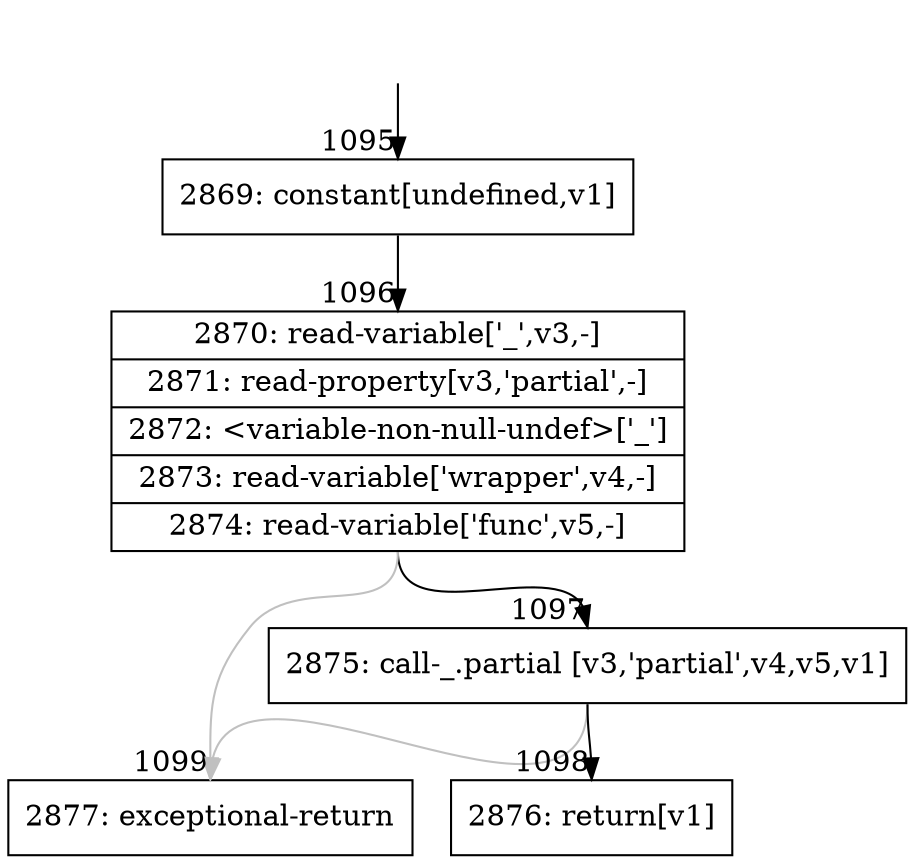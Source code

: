 digraph {
rankdir="TD"
BB_entry92[shape=none,label=""];
BB_entry92 -> BB1095 [tailport=s, headport=n, headlabel="    1095"]
BB1095 [shape=record label="{2869: constant[undefined,v1]}" ] 
BB1095 -> BB1096 [tailport=s, headport=n, headlabel="      1096"]
BB1096 [shape=record label="{2870: read-variable['_',v3,-]|2871: read-property[v3,'partial',-]|2872: \<variable-non-null-undef\>['_']|2873: read-variable['wrapper',v4,-]|2874: read-variable['func',v5,-]}" ] 
BB1096 -> BB1097 [tailport=s, headport=n, headlabel="      1097"]
BB1096 -> BB1099 [tailport=s, headport=n, color=gray, headlabel="      1099"]
BB1097 [shape=record label="{2875: call-_.partial [v3,'partial',v4,v5,v1]}" ] 
BB1097 -> BB1098 [tailport=s, headport=n, headlabel="      1098"]
BB1097 -> BB1099 [tailport=s, headport=n, color=gray]
BB1098 [shape=record label="{2876: return[v1]}" ] 
BB1099 [shape=record label="{2877: exceptional-return}" ] 
//#$~ 853
}
